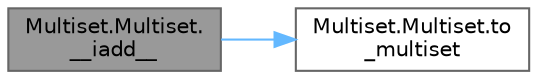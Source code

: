 digraph "Multiset.Multiset.__iadd__"
{
 // LATEX_PDF_SIZE
  bgcolor="transparent";
  edge [fontname=Helvetica,fontsize=10,labelfontname=Helvetica,labelfontsize=10];
  node [fontname=Helvetica,fontsize=10,shape=box,height=0.2,width=0.4];
  rankdir="LR";
  Node1 [id="Node000001",label="Multiset.Multiset.\l__iadd__",height=0.2,width=0.4,color="gray40", fillcolor="grey60", style="filled", fontcolor="black",tooltip=" "];
  Node1 -> Node2 [id="edge1_Node000001_Node000002",color="steelblue1",style="solid",tooltip=" "];
  Node2 [id="Node000002",label="Multiset.Multiset.to\l_multiset",height=0.2,width=0.4,color="grey40", fillcolor="white", style="filled",URL="$classMultiset_1_1Multiset.html#ae4f93c3a9fb416ec76ccb985bf45d62e",tooltip=" "];
}
